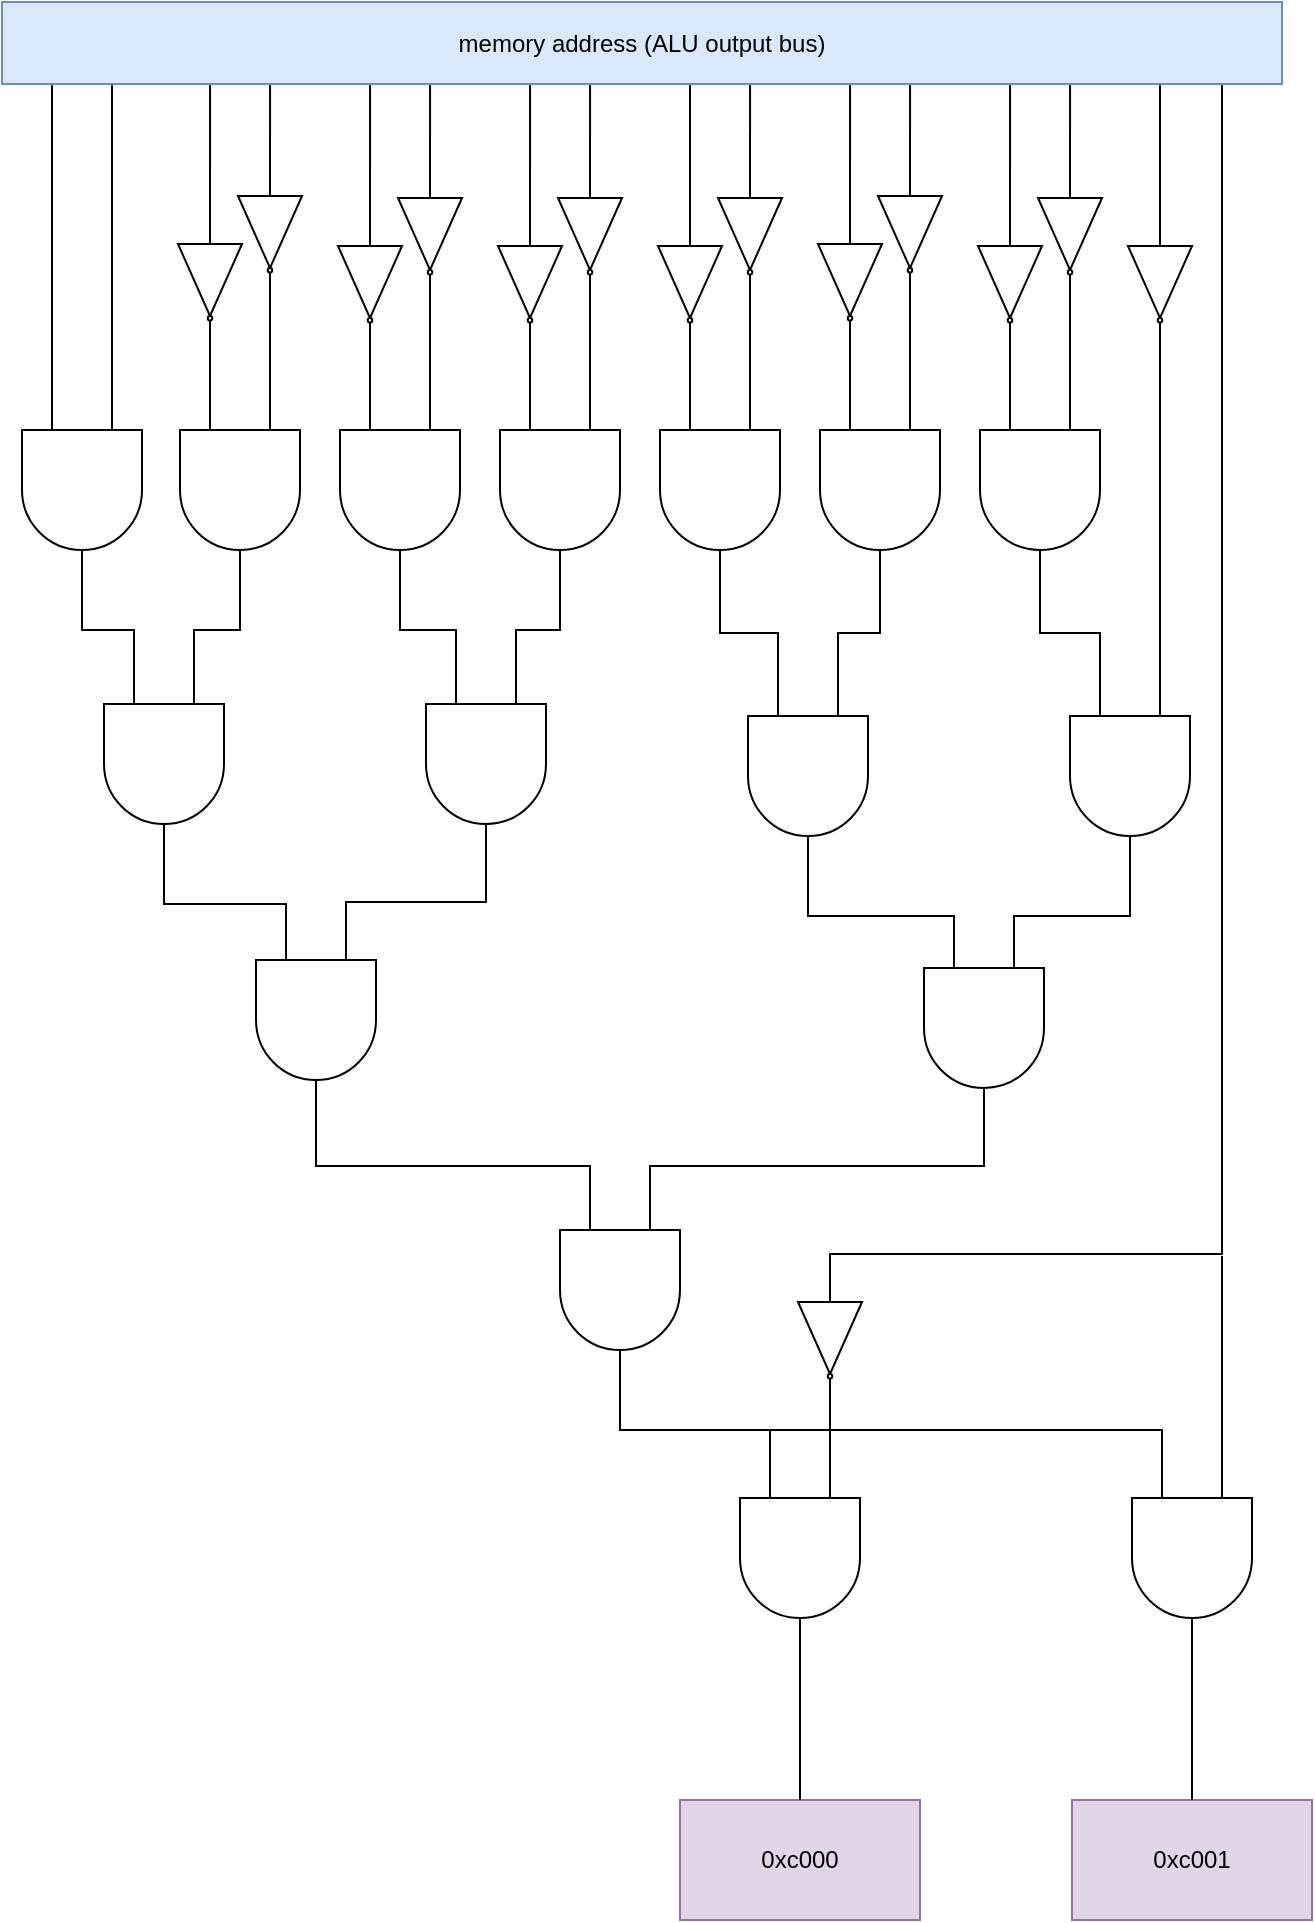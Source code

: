 <mxfile version="14.1.8" type="device"><diagram id="gdZRVfFQ1eygt1Apl4K5" name="Page-1"><mxGraphModel dx="1002" dy="1408" grid="1" gridSize="1" guides="1" tooltips="1" connect="1" arrows="1" fold="1" page="1" pageScale="1" pageWidth="1169" pageHeight="827" math="0" shadow="0"><root><mxCell id="0"/><mxCell id="1" parent="0"/><mxCell id="wkXDpL1snzmlTsuxJara-85" style="edgeStyle=none;rounded=0;orthogonalLoop=1;jettySize=auto;html=1;exitX=0;exitY=0.25;exitDx=0;exitDy=0;exitPerimeter=0;endArrow=none;endFill=0;" parent="1" source="wkXDpL1snzmlTsuxJara-38" edge="1"><mxGeometry relative="1" as="geometry"><mxPoint x="96" y="-87" as="targetPoint"/></mxGeometry></mxCell><mxCell id="wkXDpL1snzmlTsuxJara-86" style="edgeStyle=none;rounded=0;orthogonalLoop=1;jettySize=auto;html=1;exitX=0;exitY=0.75;exitDx=0;exitDy=0;exitPerimeter=0;endArrow=none;endFill=0;" parent="1" source="wkXDpL1snzmlTsuxJara-38" edge="1"><mxGeometry relative="1" as="geometry"><mxPoint x="66" y="-90" as="targetPoint"/></mxGeometry></mxCell><mxCell id="wkXDpL1snzmlTsuxJara-89" style="edgeStyle=orthogonalEdgeStyle;rounded=0;orthogonalLoop=1;jettySize=auto;html=1;exitX=1;exitY=0.5;exitDx=0;exitDy=0;exitPerimeter=0;entryX=0;entryY=0.75;entryDx=0;entryDy=0;entryPerimeter=0;endArrow=none;endFill=0;" parent="1" source="wkXDpL1snzmlTsuxJara-38" target="wkXDpL1snzmlTsuxJara-47" edge="1"><mxGeometry relative="1" as="geometry"/></mxCell><mxCell id="wkXDpL1snzmlTsuxJara-38" value="" style="verticalLabelPosition=bottom;shadow=0;dashed=0;align=center;html=1;verticalAlign=top;shape=mxgraph.electrical.logic_gates.logic_gate;operation=and;rotation=90;" parent="1" vertex="1"><mxGeometry x="31" y="96" width="100" height="60" as="geometry"/></mxCell><mxCell id="wkXDpL1snzmlTsuxJara-92" style="edgeStyle=orthogonalEdgeStyle;rounded=0;orthogonalLoop=1;jettySize=auto;html=1;exitX=1;exitY=0.5;exitDx=0;exitDy=0;exitPerimeter=0;entryX=0;entryY=0.75;entryDx=0;entryDy=0;entryPerimeter=0;endArrow=none;endFill=0;" parent="1" source="wkXDpL1snzmlTsuxJara-41" target="wkXDpL1snzmlTsuxJara-91" edge="1"><mxGeometry relative="1" as="geometry"/></mxCell><mxCell id="wkXDpL1snzmlTsuxJara-41" value="" style="verticalLabelPosition=bottom;shadow=0;dashed=0;align=center;html=1;verticalAlign=top;shape=mxgraph.electrical.logic_gates.logic_gate;operation=and;rotation=90;" parent="1" vertex="1"><mxGeometry x="190" y="96" width="100" height="60" as="geometry"/></mxCell><mxCell id="wkXDpL1snzmlTsuxJara-90" style="edgeStyle=orthogonalEdgeStyle;rounded=0;orthogonalLoop=1;jettySize=auto;html=1;exitX=1;exitY=0.5;exitDx=0;exitDy=0;exitPerimeter=0;entryX=0;entryY=0.25;entryDx=0;entryDy=0;entryPerimeter=0;endArrow=none;endFill=0;" parent="1" source="wkXDpL1snzmlTsuxJara-42" target="wkXDpL1snzmlTsuxJara-47" edge="1"><mxGeometry relative="1" as="geometry"/></mxCell><mxCell id="wkXDpL1snzmlTsuxJara-42" value="" style="verticalLabelPosition=bottom;shadow=0;dashed=0;align=center;html=1;verticalAlign=top;shape=mxgraph.electrical.logic_gates.logic_gate;operation=and;rotation=90;" parent="1" vertex="1"><mxGeometry x="110" y="96" width="100" height="60" as="geometry"/></mxCell><mxCell id="wkXDpL1snzmlTsuxJara-93" style="edgeStyle=orthogonalEdgeStyle;rounded=0;orthogonalLoop=1;jettySize=auto;html=1;exitX=1;exitY=0.5;exitDx=0;exitDy=0;exitPerimeter=0;entryX=0;entryY=0.25;entryDx=0;entryDy=0;entryPerimeter=0;endArrow=none;endFill=0;" parent="1" source="wkXDpL1snzmlTsuxJara-43" target="wkXDpL1snzmlTsuxJara-91" edge="1"><mxGeometry relative="1" as="geometry"/></mxCell><mxCell id="wkXDpL1snzmlTsuxJara-43" value="" style="verticalLabelPosition=bottom;shadow=0;dashed=0;align=center;html=1;verticalAlign=top;shape=mxgraph.electrical.logic_gates.logic_gate;operation=and;rotation=90;" parent="1" vertex="1"><mxGeometry x="270" y="96" width="100" height="60" as="geometry"/></mxCell><mxCell id="wkXDpL1snzmlTsuxJara-96" style="edgeStyle=orthogonalEdgeStyle;rounded=0;orthogonalLoop=1;jettySize=auto;html=1;exitX=1;exitY=0.5;exitDx=0;exitDy=0;exitPerimeter=0;entryX=0;entryY=0.25;entryDx=0;entryDy=0;entryPerimeter=0;endArrow=none;endFill=0;" parent="1" source="wkXDpL1snzmlTsuxJara-44" target="wkXDpL1snzmlTsuxJara-94" edge="1"><mxGeometry relative="1" as="geometry"/></mxCell><mxCell id="wkXDpL1snzmlTsuxJara-44" value="" style="verticalLabelPosition=bottom;shadow=0;dashed=0;align=center;html=1;verticalAlign=top;shape=mxgraph.electrical.logic_gates.logic_gate;operation=and;rotation=90;" parent="1" vertex="1"><mxGeometry x="430" y="96" width="100" height="60" as="geometry"/></mxCell><mxCell id="wkXDpL1snzmlTsuxJara-95" style="edgeStyle=orthogonalEdgeStyle;rounded=0;orthogonalLoop=1;jettySize=auto;html=1;exitX=1;exitY=0.5;exitDx=0;exitDy=0;exitPerimeter=0;entryX=0;entryY=0.75;entryDx=0;entryDy=0;entryPerimeter=0;endArrow=none;endFill=0;" parent="1" source="wkXDpL1snzmlTsuxJara-45" target="wkXDpL1snzmlTsuxJara-94" edge="1"><mxGeometry relative="1" as="geometry"/></mxCell><mxCell id="wkXDpL1snzmlTsuxJara-45" value="" style="verticalLabelPosition=bottom;shadow=0;dashed=0;align=center;html=1;verticalAlign=top;shape=mxgraph.electrical.logic_gates.logic_gate;operation=and;rotation=90;" parent="1" vertex="1"><mxGeometry x="350" y="96" width="100" height="60" as="geometry"/></mxCell><mxCell id="wkXDpL1snzmlTsuxJara-98" style="edgeStyle=orthogonalEdgeStyle;rounded=0;orthogonalLoop=1;jettySize=auto;html=1;exitX=1;exitY=0.5;exitDx=0;exitDy=0;exitPerimeter=0;entryX=0;entryY=0.75;entryDx=0;entryDy=0;entryPerimeter=0;endArrow=none;endFill=0;" parent="1" source="wkXDpL1snzmlTsuxJara-46" target="wkXDpL1snzmlTsuxJara-97" edge="1"><mxGeometry relative="1" as="geometry"/></mxCell><mxCell id="wkXDpL1snzmlTsuxJara-46" value="" style="verticalLabelPosition=bottom;shadow=0;dashed=0;align=center;html=1;verticalAlign=top;shape=mxgraph.electrical.logic_gates.logic_gate;operation=and;rotation=90;" parent="1" vertex="1"><mxGeometry x="510" y="96" width="100" height="60" as="geometry"/></mxCell><mxCell id="wkXDpL1snzmlTsuxJara-102" style="edgeStyle=orthogonalEdgeStyle;rounded=0;orthogonalLoop=1;jettySize=auto;html=1;exitX=1;exitY=0.5;exitDx=0;exitDy=0;exitPerimeter=0;entryX=0;entryY=0.75;entryDx=0;entryDy=0;entryPerimeter=0;endArrow=none;endFill=0;" parent="1" source="wkXDpL1snzmlTsuxJara-47" target="wkXDpL1snzmlTsuxJara-101" edge="1"><mxGeometry relative="1" as="geometry"><Array as="points"><mxPoint x="122" y="333"/><mxPoint x="183" y="333"/></Array></mxGeometry></mxCell><mxCell id="wkXDpL1snzmlTsuxJara-47" value="" style="verticalLabelPosition=bottom;shadow=0;dashed=0;align=center;html=1;verticalAlign=top;shape=mxgraph.electrical.logic_gates.logic_gate;operation=and;rotation=90;" parent="1" vertex="1"><mxGeometry x="72" y="233" width="100" height="60" as="geometry"/></mxCell><mxCell id="wkXDpL1snzmlTsuxJara-51" style="edgeStyle=none;rounded=0;orthogonalLoop=1;jettySize=auto;html=1;exitX=1;exitY=0.5;exitDx=0;exitDy=0;entryX=0;entryY=0.75;entryDx=0;entryDy=0;entryPerimeter=0;endArrow=none;endFill=0;" parent="1" source="wkXDpL1snzmlTsuxJara-48" target="wkXDpL1snzmlTsuxJara-42" edge="1"><mxGeometry relative="1" as="geometry"/></mxCell><mxCell id="wkXDpL1snzmlTsuxJara-72" style="edgeStyle=none;rounded=0;orthogonalLoop=1;jettySize=auto;html=1;exitX=0;exitY=0.5;exitDx=0;exitDy=0;endArrow=none;endFill=0;" parent="1" source="wkXDpL1snzmlTsuxJara-48" edge="1"><mxGeometry relative="1" as="geometry"><mxPoint x="145.047" y="-83" as="targetPoint"/></mxGeometry></mxCell><mxCell id="wkXDpL1snzmlTsuxJara-48" value="" style="verticalLabelPosition=bottom;shadow=0;dashed=0;align=center;html=1;verticalAlign=top;shape=mxgraph.electrical.logic_gates.buffer2;negating=1;rotation=90;" parent="1" vertex="1"><mxGeometry x="115" y="5" width="60" height="32" as="geometry"/></mxCell><mxCell id="wkXDpL1snzmlTsuxJara-50" style="edgeStyle=none;rounded=0;orthogonalLoop=1;jettySize=auto;html=1;exitX=1;exitY=0.5;exitDx=0;exitDy=0;entryX=0;entryY=0.25;entryDx=0;entryDy=0;entryPerimeter=0;endArrow=none;endFill=0;" parent="1" source="wkXDpL1snzmlTsuxJara-49" target="wkXDpL1snzmlTsuxJara-42" edge="1"><mxGeometry relative="1" as="geometry"/></mxCell><mxCell id="wkXDpL1snzmlTsuxJara-73" style="edgeStyle=none;rounded=0;orthogonalLoop=1;jettySize=auto;html=1;exitX=0;exitY=0.5;exitDx=0;exitDy=0;endArrow=none;endFill=0;" parent="1" source="wkXDpL1snzmlTsuxJara-49" edge="1"><mxGeometry relative="1" as="geometry"><mxPoint x="175.047" y="-83" as="targetPoint"/></mxGeometry></mxCell><mxCell id="wkXDpL1snzmlTsuxJara-49" value="" style="verticalLabelPosition=bottom;shadow=0;dashed=0;align=center;html=1;verticalAlign=top;shape=mxgraph.electrical.logic_gates.buffer2;negating=1;rotation=90;" parent="1" vertex="1"><mxGeometry x="145" y="-19" width="60" height="32" as="geometry"/></mxCell><mxCell id="wkXDpL1snzmlTsuxJara-52" style="edgeStyle=none;rounded=0;orthogonalLoop=1;jettySize=auto;html=1;exitX=1;exitY=0.5;exitDx=0;exitDy=0;entryX=0;entryY=0.75;entryDx=0;entryDy=0;entryPerimeter=0;endArrow=none;endFill=0;" parent="1" source="wkXDpL1snzmlTsuxJara-53" edge="1"><mxGeometry relative="1" as="geometry"><mxPoint x="225" y="77" as="targetPoint"/></mxGeometry></mxCell><mxCell id="wkXDpL1snzmlTsuxJara-74" style="edgeStyle=none;rounded=0;orthogonalLoop=1;jettySize=auto;html=1;exitX=0;exitY=0.5;exitDx=0;exitDy=0;endArrow=none;endFill=0;" parent="1" source="wkXDpL1snzmlTsuxJara-53" edge="1"><mxGeometry relative="1" as="geometry"><mxPoint x="225.047" y="-84" as="targetPoint"/></mxGeometry></mxCell><mxCell id="wkXDpL1snzmlTsuxJara-53" value="" style="verticalLabelPosition=bottom;shadow=0;dashed=0;align=center;html=1;verticalAlign=top;shape=mxgraph.electrical.logic_gates.buffer2;negating=1;rotation=90;" parent="1" vertex="1"><mxGeometry x="195" y="6" width="60" height="32" as="geometry"/></mxCell><mxCell id="wkXDpL1snzmlTsuxJara-54" style="edgeStyle=none;rounded=0;orthogonalLoop=1;jettySize=auto;html=1;exitX=1;exitY=0.5;exitDx=0;exitDy=0;entryX=0;entryY=0.25;entryDx=0;entryDy=0;entryPerimeter=0;endArrow=none;endFill=0;" parent="1" source="wkXDpL1snzmlTsuxJara-55" edge="1"><mxGeometry relative="1" as="geometry"><mxPoint x="255" y="77" as="targetPoint"/></mxGeometry></mxCell><mxCell id="wkXDpL1snzmlTsuxJara-75" style="edgeStyle=none;rounded=0;orthogonalLoop=1;jettySize=auto;html=1;exitX=0;exitY=0.5;exitDx=0;exitDy=0;endArrow=none;endFill=0;" parent="1" source="wkXDpL1snzmlTsuxJara-55" edge="1"><mxGeometry relative="1" as="geometry"><mxPoint x="255.047" y="-84" as="targetPoint"/></mxGeometry></mxCell><mxCell id="wkXDpL1snzmlTsuxJara-55" value="" style="verticalLabelPosition=bottom;shadow=0;dashed=0;align=center;html=1;verticalAlign=top;shape=mxgraph.electrical.logic_gates.buffer2;negating=1;rotation=90;" parent="1" vertex="1"><mxGeometry x="225" y="-18" width="60" height="32" as="geometry"/></mxCell><mxCell id="wkXDpL1snzmlTsuxJara-56" style="edgeStyle=none;rounded=0;orthogonalLoop=1;jettySize=auto;html=1;exitX=1;exitY=0.5;exitDx=0;exitDy=0;entryX=0;entryY=0.75;entryDx=0;entryDy=0;entryPerimeter=0;endArrow=none;endFill=0;" parent="1" source="wkXDpL1snzmlTsuxJara-57" edge="1"><mxGeometry relative="1" as="geometry"><mxPoint x="305" y="77" as="targetPoint"/></mxGeometry></mxCell><mxCell id="wkXDpL1snzmlTsuxJara-76" style="edgeStyle=none;rounded=0;orthogonalLoop=1;jettySize=auto;html=1;exitX=0;exitY=0.5;exitDx=0;exitDy=0;endArrow=none;endFill=0;" parent="1" source="wkXDpL1snzmlTsuxJara-57" edge="1"><mxGeometry relative="1" as="geometry"><mxPoint x="305.047" y="-85" as="targetPoint"/></mxGeometry></mxCell><mxCell id="wkXDpL1snzmlTsuxJara-57" value="" style="verticalLabelPosition=bottom;shadow=0;dashed=0;align=center;html=1;verticalAlign=top;shape=mxgraph.electrical.logic_gates.buffer2;negating=1;rotation=90;" parent="1" vertex="1"><mxGeometry x="275" y="6" width="60" height="32" as="geometry"/></mxCell><mxCell id="wkXDpL1snzmlTsuxJara-58" style="edgeStyle=none;rounded=0;orthogonalLoop=1;jettySize=auto;html=1;exitX=1;exitY=0.5;exitDx=0;exitDy=0;entryX=0;entryY=0.25;entryDx=0;entryDy=0;entryPerimeter=0;endArrow=none;endFill=0;" parent="1" source="wkXDpL1snzmlTsuxJara-59" edge="1"><mxGeometry relative="1" as="geometry"><mxPoint x="335" y="77" as="targetPoint"/></mxGeometry></mxCell><mxCell id="wkXDpL1snzmlTsuxJara-77" style="edgeStyle=none;rounded=0;orthogonalLoop=1;jettySize=auto;html=1;exitX=0;exitY=0.5;exitDx=0;exitDy=0;endArrow=none;endFill=0;" parent="1" source="wkXDpL1snzmlTsuxJara-59" edge="1"><mxGeometry relative="1" as="geometry"><mxPoint x="335.047" y="-85" as="targetPoint"/></mxGeometry></mxCell><mxCell id="wkXDpL1snzmlTsuxJara-59" value="" style="verticalLabelPosition=bottom;shadow=0;dashed=0;align=center;html=1;verticalAlign=top;shape=mxgraph.electrical.logic_gates.buffer2;negating=1;rotation=90;" parent="1" vertex="1"><mxGeometry x="305" y="-18" width="60" height="32" as="geometry"/></mxCell><mxCell id="wkXDpL1snzmlTsuxJara-60" style="edgeStyle=none;rounded=0;orthogonalLoop=1;jettySize=auto;html=1;exitX=1;exitY=0.5;exitDx=0;exitDy=0;entryX=0;entryY=0.75;entryDx=0;entryDy=0;entryPerimeter=0;endArrow=none;endFill=0;" parent="1" source="wkXDpL1snzmlTsuxJara-61" edge="1"><mxGeometry relative="1" as="geometry"><mxPoint x="385" y="77" as="targetPoint"/></mxGeometry></mxCell><mxCell id="wkXDpL1snzmlTsuxJara-78" style="edgeStyle=none;rounded=0;orthogonalLoop=1;jettySize=auto;html=1;endArrow=none;endFill=0;" parent="1" source="wkXDpL1snzmlTsuxJara-61" edge="1"><mxGeometry relative="1" as="geometry"><mxPoint x="385" y="-86" as="targetPoint"/></mxGeometry></mxCell><mxCell id="wkXDpL1snzmlTsuxJara-61" value="" style="verticalLabelPosition=bottom;shadow=0;dashed=0;align=center;html=1;verticalAlign=top;shape=mxgraph.electrical.logic_gates.buffer2;negating=1;rotation=90;" parent="1" vertex="1"><mxGeometry x="355" y="6" width="60" height="32" as="geometry"/></mxCell><mxCell id="wkXDpL1snzmlTsuxJara-62" style="edgeStyle=none;rounded=0;orthogonalLoop=1;jettySize=auto;html=1;exitX=1;exitY=0.5;exitDx=0;exitDy=0;entryX=0;entryY=0.25;entryDx=0;entryDy=0;entryPerimeter=0;endArrow=none;endFill=0;" parent="1" source="wkXDpL1snzmlTsuxJara-63" edge="1"><mxGeometry relative="1" as="geometry"><mxPoint x="415" y="77" as="targetPoint"/></mxGeometry></mxCell><mxCell id="wkXDpL1snzmlTsuxJara-79" style="edgeStyle=none;rounded=0;orthogonalLoop=1;jettySize=auto;html=1;exitX=0;exitY=0.5;exitDx=0;exitDy=0;endArrow=none;endFill=0;" parent="1" source="wkXDpL1snzmlTsuxJara-63" edge="1"><mxGeometry relative="1" as="geometry"><mxPoint x="415.047" y="-87" as="targetPoint"/></mxGeometry></mxCell><mxCell id="wkXDpL1snzmlTsuxJara-63" value="" style="verticalLabelPosition=bottom;shadow=0;dashed=0;align=center;html=1;verticalAlign=top;shape=mxgraph.electrical.logic_gates.buffer2;negating=1;rotation=90;" parent="1" vertex="1"><mxGeometry x="385" y="-18" width="60" height="32" as="geometry"/></mxCell><mxCell id="wkXDpL1snzmlTsuxJara-64" style="edgeStyle=none;rounded=0;orthogonalLoop=1;jettySize=auto;html=1;exitX=1;exitY=0.5;exitDx=0;exitDy=0;entryX=0;entryY=0.75;entryDx=0;entryDy=0;entryPerimeter=0;endArrow=none;endFill=0;" parent="1" source="wkXDpL1snzmlTsuxJara-65" edge="1"><mxGeometry relative="1" as="geometry"><mxPoint x="465" y="76" as="targetPoint"/></mxGeometry></mxCell><mxCell id="wkXDpL1snzmlTsuxJara-80" style="edgeStyle=none;rounded=0;orthogonalLoop=1;jettySize=auto;html=1;exitX=0;exitY=0.5;exitDx=0;exitDy=0;endArrow=none;endFill=0;" parent="1" source="wkXDpL1snzmlTsuxJara-65" edge="1"><mxGeometry relative="1" as="geometry"><mxPoint x="465.047" y="-89" as="targetPoint"/></mxGeometry></mxCell><mxCell id="wkXDpL1snzmlTsuxJara-65" value="" style="verticalLabelPosition=bottom;shadow=0;dashed=0;align=center;html=1;verticalAlign=top;shape=mxgraph.electrical.logic_gates.buffer2;negating=1;rotation=90;" parent="1" vertex="1"><mxGeometry x="435" y="5" width="60" height="32" as="geometry"/></mxCell><mxCell id="wkXDpL1snzmlTsuxJara-66" style="edgeStyle=none;rounded=0;orthogonalLoop=1;jettySize=auto;html=1;exitX=1;exitY=0.5;exitDx=0;exitDy=0;entryX=0;entryY=0.25;entryDx=0;entryDy=0;entryPerimeter=0;endArrow=none;endFill=0;" parent="1" source="wkXDpL1snzmlTsuxJara-67" edge="1"><mxGeometry relative="1" as="geometry"><mxPoint x="495" y="76" as="targetPoint"/></mxGeometry></mxCell><mxCell id="wkXDpL1snzmlTsuxJara-81" style="edgeStyle=none;rounded=0;orthogonalLoop=1;jettySize=auto;html=1;exitX=0;exitY=0.5;exitDx=0;exitDy=0;endArrow=none;endFill=0;" parent="1" source="wkXDpL1snzmlTsuxJara-67" edge="1"><mxGeometry relative="1" as="geometry"><mxPoint x="495.047" y="-88" as="targetPoint"/></mxGeometry></mxCell><mxCell id="wkXDpL1snzmlTsuxJara-67" value="" style="verticalLabelPosition=bottom;shadow=0;dashed=0;align=center;html=1;verticalAlign=top;shape=mxgraph.electrical.logic_gates.buffer2;negating=1;rotation=90;" parent="1" vertex="1"><mxGeometry x="465" y="-19" width="60" height="32" as="geometry"/></mxCell><mxCell id="wkXDpL1snzmlTsuxJara-68" style="edgeStyle=none;rounded=0;orthogonalLoop=1;jettySize=auto;html=1;exitX=1;exitY=0.5;exitDx=0;exitDy=0;entryX=0;entryY=0.75;entryDx=0;entryDy=0;entryPerimeter=0;endArrow=none;endFill=0;" parent="1" source="wkXDpL1snzmlTsuxJara-69" edge="1"><mxGeometry relative="1" as="geometry"><mxPoint x="545" y="77" as="targetPoint"/></mxGeometry></mxCell><mxCell id="wkXDpL1snzmlTsuxJara-82" style="edgeStyle=none;rounded=0;orthogonalLoop=1;jettySize=auto;html=1;exitX=0;exitY=0.5;exitDx=0;exitDy=0;endArrow=none;endFill=0;" parent="1" source="wkXDpL1snzmlTsuxJara-69" edge="1"><mxGeometry relative="1" as="geometry"><mxPoint x="545.047" y="-88" as="targetPoint"/></mxGeometry></mxCell><mxCell id="wkXDpL1snzmlTsuxJara-69" value="" style="verticalLabelPosition=bottom;shadow=0;dashed=0;align=center;html=1;verticalAlign=top;shape=mxgraph.electrical.logic_gates.buffer2;negating=1;rotation=90;" parent="1" vertex="1"><mxGeometry x="515" y="6" width="60" height="32" as="geometry"/></mxCell><mxCell id="wkXDpL1snzmlTsuxJara-70" style="edgeStyle=none;rounded=0;orthogonalLoop=1;jettySize=auto;html=1;exitX=1;exitY=0.5;exitDx=0;exitDy=0;entryX=0;entryY=0.25;entryDx=0;entryDy=0;entryPerimeter=0;endArrow=none;endFill=0;" parent="1" source="wkXDpL1snzmlTsuxJara-71" edge="1"><mxGeometry relative="1" as="geometry"><mxPoint x="575" y="77" as="targetPoint"/></mxGeometry></mxCell><mxCell id="wkXDpL1snzmlTsuxJara-83" style="edgeStyle=none;rounded=0;orthogonalLoop=1;jettySize=auto;html=1;exitX=0;exitY=0.5;exitDx=0;exitDy=0;endArrow=none;endFill=0;" parent="1" source="wkXDpL1snzmlTsuxJara-71" edge="1"><mxGeometry relative="1" as="geometry"><mxPoint x="575.047" y="-89" as="targetPoint"/></mxGeometry></mxCell><mxCell id="wkXDpL1snzmlTsuxJara-71" value="" style="verticalLabelPosition=bottom;shadow=0;dashed=0;align=center;html=1;verticalAlign=top;shape=mxgraph.electrical.logic_gates.buffer2;negating=1;rotation=90;" parent="1" vertex="1"><mxGeometry x="545" y="-18" width="60" height="32" as="geometry"/></mxCell><mxCell id="wkXDpL1snzmlTsuxJara-88" style="edgeStyle=none;rounded=0;orthogonalLoop=1;jettySize=auto;html=1;exitX=0;exitY=0.5;exitDx=0;exitDy=0;endArrow=none;endFill=0;" parent="1" source="wkXDpL1snzmlTsuxJara-87" edge="1"><mxGeometry relative="1" as="geometry"><mxPoint x="620" y="-88" as="targetPoint"/></mxGeometry></mxCell><mxCell id="wkXDpL1snzmlTsuxJara-99" style="edgeStyle=orthogonalEdgeStyle;rounded=0;orthogonalLoop=1;jettySize=auto;html=1;exitX=1;exitY=0.5;exitDx=0;exitDy=0;entryX=0;entryY=0.25;entryDx=0;entryDy=0;entryPerimeter=0;endArrow=none;endFill=0;" parent="1" source="wkXDpL1snzmlTsuxJara-87" target="wkXDpL1snzmlTsuxJara-97" edge="1"><mxGeometry relative="1" as="geometry"/></mxCell><mxCell id="wkXDpL1snzmlTsuxJara-87" value="" style="verticalLabelPosition=bottom;shadow=0;dashed=0;align=center;html=1;verticalAlign=top;shape=mxgraph.electrical.logic_gates.buffer2;negating=1;rotation=90;" parent="1" vertex="1"><mxGeometry x="590" y="6" width="60" height="32" as="geometry"/></mxCell><mxCell id="wkXDpL1snzmlTsuxJara-91" value="" style="verticalLabelPosition=bottom;shadow=0;dashed=0;align=center;html=1;verticalAlign=top;shape=mxgraph.electrical.logic_gates.logic_gate;operation=and;rotation=90;" parent="1" vertex="1"><mxGeometry x="233" y="233" width="100" height="60" as="geometry"/></mxCell><mxCell id="wkXDpL1snzmlTsuxJara-104" style="edgeStyle=orthogonalEdgeStyle;rounded=0;orthogonalLoop=1;jettySize=auto;html=1;exitX=1;exitY=0.5;exitDx=0;exitDy=0;exitPerimeter=0;entryX=0;entryY=0.75;entryDx=0;entryDy=0;entryPerimeter=0;endArrow=none;endFill=0;" parent="1" source="wkXDpL1snzmlTsuxJara-94" target="wkXDpL1snzmlTsuxJara-100" edge="1"><mxGeometry relative="1" as="geometry"><Array as="points"><mxPoint x="444" y="339"/><mxPoint x="517" y="339"/></Array></mxGeometry></mxCell><mxCell id="wkXDpL1snzmlTsuxJara-94" value="" style="verticalLabelPosition=bottom;shadow=0;dashed=0;align=center;html=1;verticalAlign=top;shape=mxgraph.electrical.logic_gates.logic_gate;operation=and;rotation=90;" parent="1" vertex="1"><mxGeometry x="394" y="239" width="100" height="60" as="geometry"/></mxCell><mxCell id="wkXDpL1snzmlTsuxJara-105" style="edgeStyle=orthogonalEdgeStyle;rounded=0;orthogonalLoop=1;jettySize=auto;html=1;exitX=1;exitY=0.5;exitDx=0;exitDy=0;exitPerimeter=0;entryX=0;entryY=0.25;entryDx=0;entryDy=0;entryPerimeter=0;endArrow=none;endFill=0;" parent="1" source="wkXDpL1snzmlTsuxJara-97" target="wkXDpL1snzmlTsuxJara-100" edge="1"><mxGeometry relative="1" as="geometry"><Array as="points"><mxPoint x="605" y="339"/><mxPoint x="547" y="339"/></Array></mxGeometry></mxCell><mxCell id="wkXDpL1snzmlTsuxJara-97" value="" style="verticalLabelPosition=bottom;shadow=0;dashed=0;align=center;html=1;verticalAlign=top;shape=mxgraph.electrical.logic_gates.logic_gate;operation=and;rotation=90;" parent="1" vertex="1"><mxGeometry x="555" y="239" width="100" height="60" as="geometry"/></mxCell><mxCell id="wkXDpL1snzmlTsuxJara-108" style="edgeStyle=orthogonalEdgeStyle;rounded=0;orthogonalLoop=1;jettySize=auto;html=1;exitX=1;exitY=0.5;exitDx=0;exitDy=0;exitPerimeter=0;entryX=0;entryY=0.25;entryDx=0;entryDy=0;entryPerimeter=0;endArrow=none;endFill=0;" parent="1" source="wkXDpL1snzmlTsuxJara-100" target="wkXDpL1snzmlTsuxJara-106" edge="1"><mxGeometry relative="1" as="geometry"><Array as="points"><mxPoint x="532" y="464"/><mxPoint x="365" y="464"/></Array></mxGeometry></mxCell><mxCell id="wkXDpL1snzmlTsuxJara-100" value="" style="verticalLabelPosition=bottom;shadow=0;dashed=0;align=center;html=1;verticalAlign=top;shape=mxgraph.electrical.logic_gates.logic_gate;operation=and;rotation=90;" parent="1" vertex="1"><mxGeometry x="482" y="365" width="100" height="60" as="geometry"/></mxCell><mxCell id="wkXDpL1snzmlTsuxJara-103" style="edgeStyle=orthogonalEdgeStyle;rounded=0;orthogonalLoop=1;jettySize=auto;html=1;exitX=0;exitY=0.25;exitDx=0;exitDy=0;exitPerimeter=0;entryX=1;entryY=0.5;entryDx=0;entryDy=0;entryPerimeter=0;endArrow=none;endFill=0;" parent="1" source="wkXDpL1snzmlTsuxJara-101" target="wkXDpL1snzmlTsuxJara-91" edge="1"><mxGeometry relative="1" as="geometry"><Array as="points"><mxPoint x="213" y="332"/><mxPoint x="283" y="332"/></Array></mxGeometry></mxCell><mxCell id="wkXDpL1snzmlTsuxJara-107" style="edgeStyle=orthogonalEdgeStyle;rounded=0;orthogonalLoop=1;jettySize=auto;html=1;exitX=1;exitY=0.5;exitDx=0;exitDy=0;exitPerimeter=0;entryX=0;entryY=0.75;entryDx=0;entryDy=0;entryPerimeter=0;endArrow=none;endFill=0;" parent="1" source="wkXDpL1snzmlTsuxJara-101" target="wkXDpL1snzmlTsuxJara-106" edge="1"><mxGeometry relative="1" as="geometry"><Array as="points"><mxPoint x="198" y="464"/><mxPoint x="335" y="464"/></Array></mxGeometry></mxCell><mxCell id="wkXDpL1snzmlTsuxJara-101" value="" style="verticalLabelPosition=bottom;shadow=0;dashed=0;align=center;html=1;verticalAlign=top;shape=mxgraph.electrical.logic_gates.logic_gate;operation=and;rotation=90;" parent="1" vertex="1"><mxGeometry x="148" y="361" width="100" height="60" as="geometry"/></mxCell><mxCell id="wkXDpL1snzmlTsuxJara-113" style="edgeStyle=orthogonalEdgeStyle;rounded=0;orthogonalLoop=1;jettySize=auto;html=1;exitX=1;exitY=0.5;exitDx=0;exitDy=0;exitPerimeter=0;entryX=0;entryY=0.75;entryDx=0;entryDy=0;entryPerimeter=0;endArrow=none;endFill=0;" parent="1" source="wkXDpL1snzmlTsuxJara-106" target="wkXDpL1snzmlTsuxJara-111" edge="1"><mxGeometry relative="1" as="geometry"><Array as="points"><mxPoint x="350" y="596"/><mxPoint x="425" y="596"/></Array></mxGeometry></mxCell><mxCell id="wkXDpL1snzmlTsuxJara-106" value="" style="verticalLabelPosition=bottom;shadow=0;dashed=0;align=center;html=1;verticalAlign=top;shape=mxgraph.electrical.logic_gates.logic_gate;operation=and;rotation=90;" parent="1" vertex="1"><mxGeometry x="300" y="496" width="100" height="60" as="geometry"/></mxCell><mxCell id="wkXDpL1snzmlTsuxJara-109" value="0xc000" style="rounded=0;whiteSpace=wrap;html=1;fillColor=#e1d5e7;strokeColor=#9673a6;" parent="1" vertex="1"><mxGeometry x="380" y="781" width="120" height="60" as="geometry"/></mxCell><mxCell id="wkXDpL1snzmlTsuxJara-110" value="0xc001" style="rounded=0;whiteSpace=wrap;html=1;fillColor=#e1d5e7;strokeColor=#9673a6;" parent="1" vertex="1"><mxGeometry x="576" y="781" width="120" height="60" as="geometry"/></mxCell><mxCell id="wkXDpL1snzmlTsuxJara-112" style="edgeStyle=orthogonalEdgeStyle;rounded=0;orthogonalLoop=1;jettySize=auto;html=1;exitX=0;exitY=0.5;exitDx=0;exitDy=0;endArrow=none;endFill=0;" parent="1" source="wkXDpL1snzmlTsuxJara-118" edge="1"><mxGeometry relative="1" as="geometry"><mxPoint x="651" y="-85" as="targetPoint"/><Array as="points"><mxPoint x="455" y="508"/><mxPoint x="651" y="508"/></Array></mxGeometry></mxCell><mxCell id="wkXDpL1snzmlTsuxJara-114" style="edgeStyle=orthogonalEdgeStyle;rounded=0;orthogonalLoop=1;jettySize=auto;html=1;exitX=1;exitY=0.5;exitDx=0;exitDy=0;exitPerimeter=0;entryX=0.5;entryY=0;entryDx=0;entryDy=0;endArrow=none;endFill=0;" parent="1" source="wkXDpL1snzmlTsuxJara-111" target="wkXDpL1snzmlTsuxJara-109" edge="1"><mxGeometry relative="1" as="geometry"/></mxCell><mxCell id="wkXDpL1snzmlTsuxJara-111" value="" style="verticalLabelPosition=bottom;shadow=0;dashed=0;align=center;html=1;verticalAlign=top;shape=mxgraph.electrical.logic_gates.logic_gate;operation=and;rotation=90;" parent="1" vertex="1"><mxGeometry x="390" y="630" width="100" height="60" as="geometry"/></mxCell><mxCell id="wkXDpL1snzmlTsuxJara-116" style="edgeStyle=orthogonalEdgeStyle;rounded=0;orthogonalLoop=1;jettySize=auto;html=1;exitX=1;exitY=0.5;exitDx=0;exitDy=0;exitPerimeter=0;entryX=0.5;entryY=0;entryDx=0;entryDy=0;endArrow=none;endFill=0;" parent="1" source="wkXDpL1snzmlTsuxJara-115" target="wkXDpL1snzmlTsuxJara-110" edge="1"><mxGeometry relative="1" as="geometry"/></mxCell><mxCell id="wkXDpL1snzmlTsuxJara-117" style="edgeStyle=orthogonalEdgeStyle;rounded=0;orthogonalLoop=1;jettySize=auto;html=1;exitX=0;exitY=0.75;exitDx=0;exitDy=0;exitPerimeter=0;endArrow=none;endFill=0;" parent="1" source="wkXDpL1snzmlTsuxJara-115" edge="1"><mxGeometry relative="1" as="geometry"><mxPoint x="425" y="597" as="targetPoint"/><Array as="points"><mxPoint x="621" y="596"/><mxPoint x="425" y="596"/></Array></mxGeometry></mxCell><mxCell id="wkXDpL1snzmlTsuxJara-200" style="edgeStyle=orthogonalEdgeStyle;rounded=0;orthogonalLoop=1;jettySize=auto;html=1;exitX=0;exitY=0.25;exitDx=0;exitDy=0;exitPerimeter=0;endArrow=none;endFill=0;" parent="1" source="wkXDpL1snzmlTsuxJara-115" edge="1"><mxGeometry relative="1" as="geometry"><mxPoint x="651" y="509" as="targetPoint"/><Array as="points"><mxPoint x="651" y="606"/></Array></mxGeometry></mxCell><mxCell id="wkXDpL1snzmlTsuxJara-115" value="" style="verticalLabelPosition=bottom;shadow=0;dashed=0;align=center;html=1;verticalAlign=top;shape=mxgraph.electrical.logic_gates.logic_gate;operation=and;rotation=90;" parent="1" vertex="1"><mxGeometry x="586" y="630" width="100" height="60" as="geometry"/></mxCell><mxCell id="wkXDpL1snzmlTsuxJara-118" value="" style="verticalLabelPosition=bottom;shadow=0;dashed=0;align=center;html=1;verticalAlign=top;shape=mxgraph.electrical.logic_gates.buffer2;negating=1;rotation=90;" parent="1" vertex="1"><mxGeometry x="425" y="534" width="60" height="32" as="geometry"/></mxCell><mxCell id="wkXDpL1snzmlTsuxJara-199" style="edgeStyle=orthogonalEdgeStyle;rounded=0;orthogonalLoop=1;jettySize=auto;html=1;exitX=0;exitY=0.25;exitDx=0;exitDy=0;exitPerimeter=0;endArrow=none;endFill=0;" parent="1" source="wkXDpL1snzmlTsuxJara-111" target="wkXDpL1snzmlTsuxJara-118" edge="1"><mxGeometry relative="1" as="geometry"><mxPoint x="651" y="-85" as="targetPoint"/><mxPoint x="455" y="610" as="sourcePoint"/><Array as="points"/></mxGeometry></mxCell><mxCell id="wkXDpL1snzmlTsuxJara-1" value="memory address (ALU output bus)" style="rounded=0;whiteSpace=wrap;html=1;fillColor=#dae8fc;strokeColor=#6c8ebf;" parent="1" vertex="1"><mxGeometry x="41" y="-118" width="640" height="41" as="geometry"/></mxCell></root></mxGraphModel></diagram></mxfile>